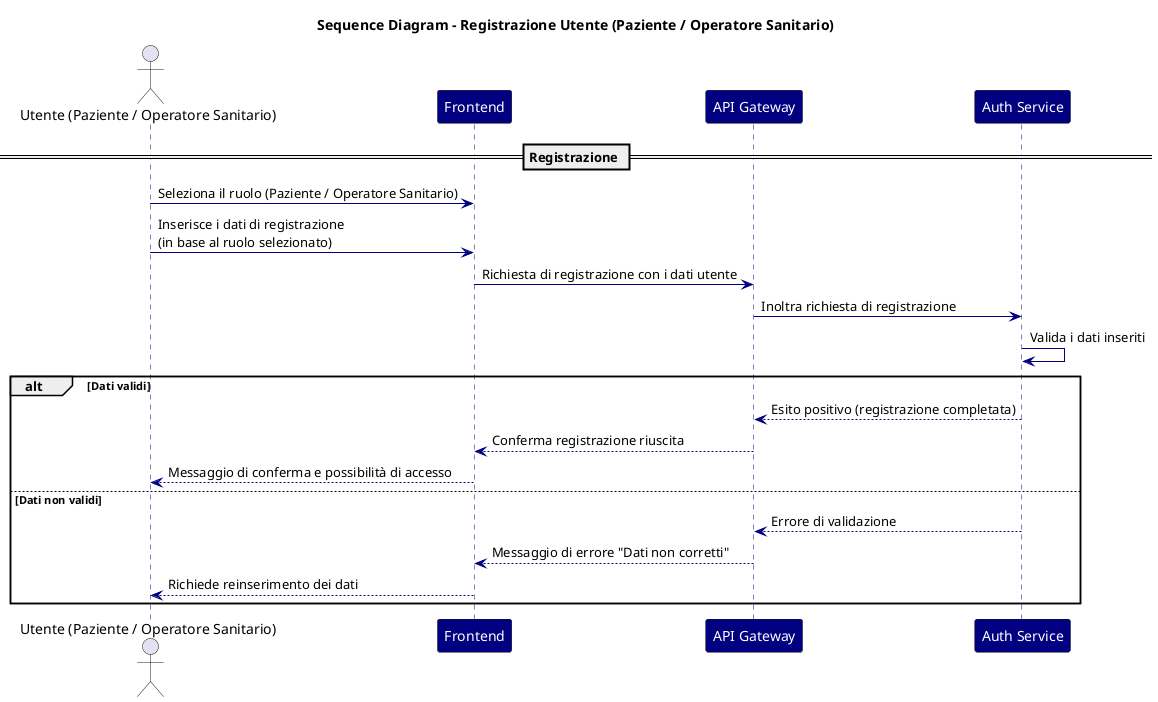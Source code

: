 @startuml sequence_diagram_API
title Sequence Diagram - Registrazione Utente (Paziente / Operatore Sanitario)

skinparam backgroundColor #FFFFFF
skinparam sequence {
  ArrowColor #000080
  LifeLineBorderColor #000080
  LifeLineBackgroundColor #C0392B
  ParticipantBackgroundColor #000080
  ParticipantFontColor #FFFFFF
  FontColor #000060
}

actor User as "Utente (Paziente / Operatore Sanitario)"
participant FE as "Frontend"
participant APIG as "API Gateway"
participant Auth as "Auth Service"

== Registrazione ==
User -> FE : Seleziona il ruolo (Paziente / Operatore Sanitario)
User -> FE : Inserisce i dati di registrazione\n(in base al ruolo selezionato)

FE -> APIG : Richiesta di registrazione con i dati utente
APIG -> Auth : Inoltra richiesta di registrazione

Auth -> Auth : Valida i dati inseriti

alt Dati validi
    Auth --> APIG : Esito positivo (registrazione completata)
    APIG --> FE : Conferma registrazione riuscita
    FE --> User : Messaggio di conferma e possibilità di accesso
else Dati non validi
    Auth --> APIG : Errore di validazione
    APIG --> FE : Messaggio di errore "Dati non corretti"
    FE --> User : Richiede reinserimento dei dati
end

@enduml
